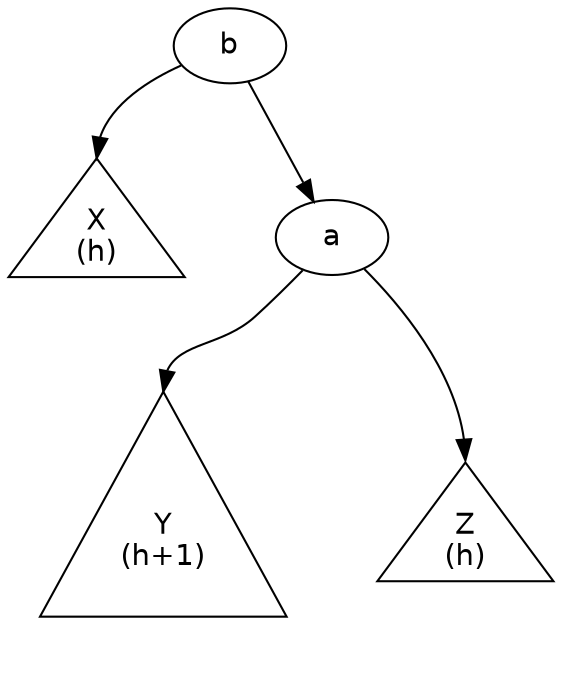 digraph G {
	graph [fontname = "Helvetica"];
	node [fontname = "Helvetica"];
	edge [fontname = "Helvetica"];

	X [shape=triangle,label="X\n(h)",height=1];
	Y [shape=triangle,label="Y\n(h+1)",height=2];
	Z [shape=triangle,label="Z\n(h)",height=1];

	b -> X:n;
	mb [label="", width=0.1, style=invis];
	b -> mb [style=invis];
	b -> a;
	{rank=same X -> mb -> a [style=invis]};

	a -> Y:n;
	ma [label="", width=0.1, style=invis];
	a -> ma [style=invis];
	a -> Z:n;
	{rank=same Y -> ma -> Z [style=invis]};
}
